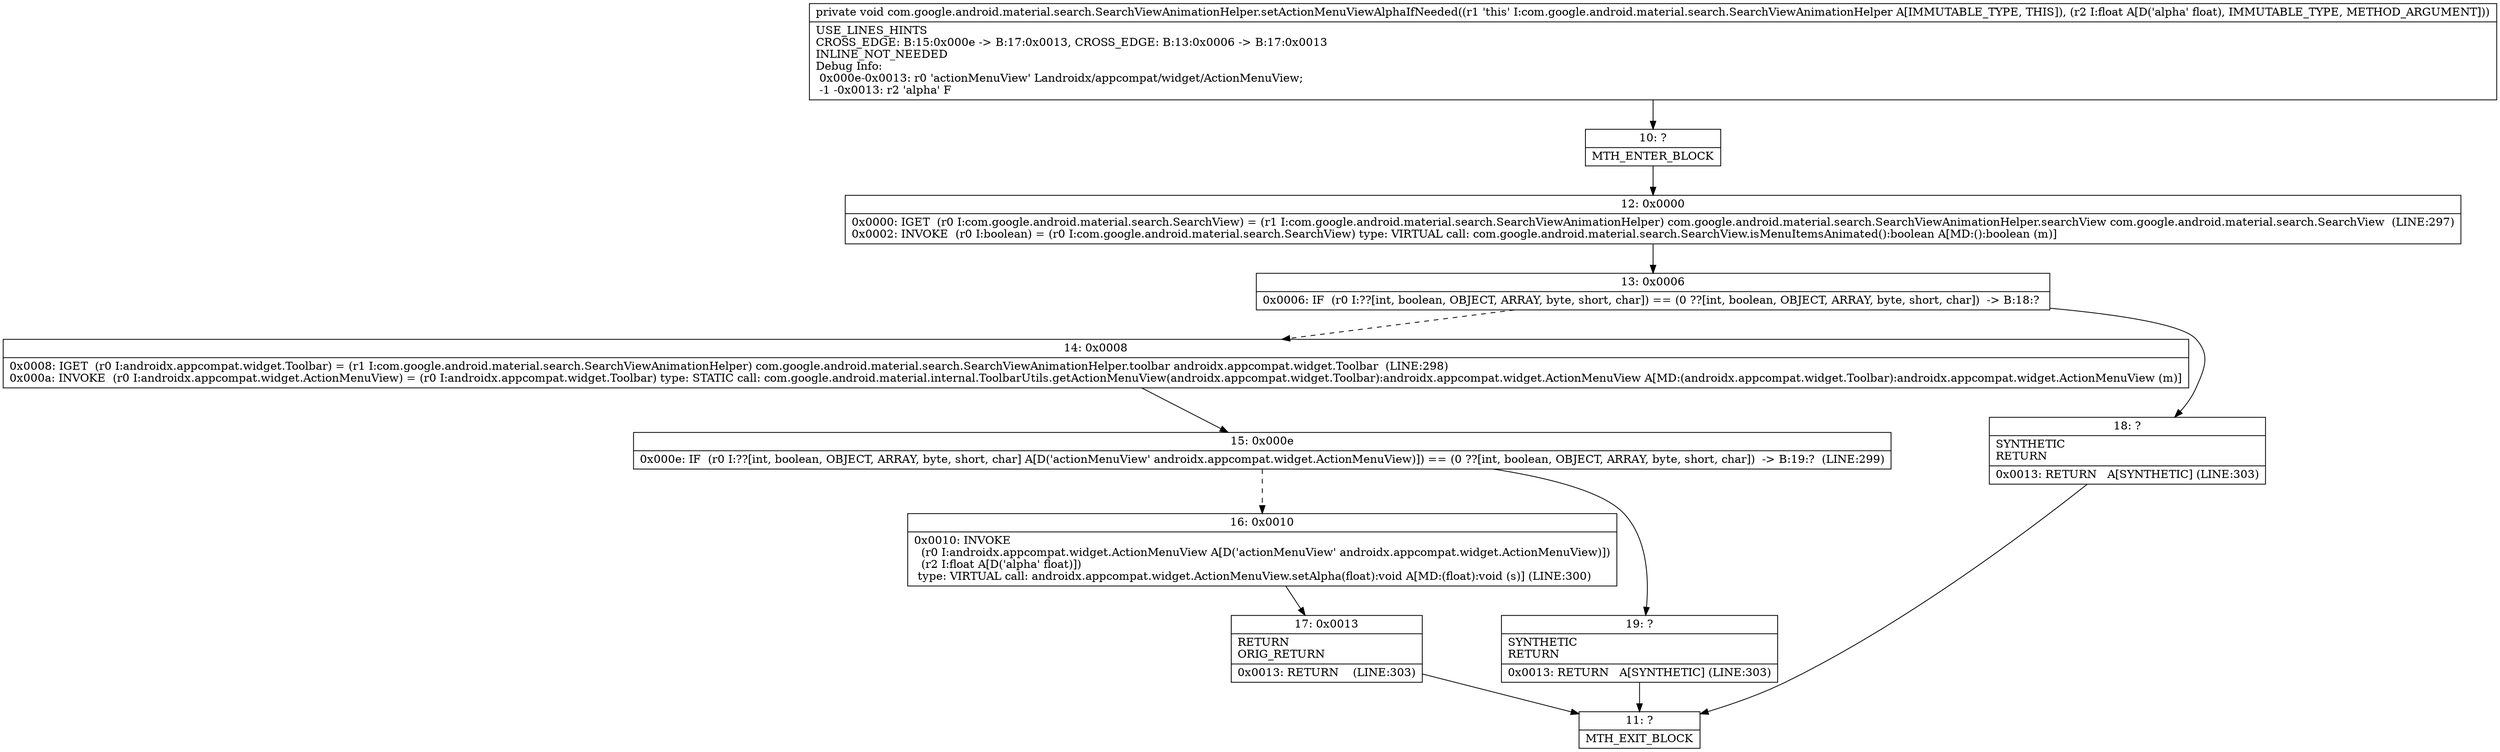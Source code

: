 digraph "CFG forcom.google.android.material.search.SearchViewAnimationHelper.setActionMenuViewAlphaIfNeeded(F)V" {
Node_10 [shape=record,label="{10\:\ ?|MTH_ENTER_BLOCK\l}"];
Node_12 [shape=record,label="{12\:\ 0x0000|0x0000: IGET  (r0 I:com.google.android.material.search.SearchView) = (r1 I:com.google.android.material.search.SearchViewAnimationHelper) com.google.android.material.search.SearchViewAnimationHelper.searchView com.google.android.material.search.SearchView  (LINE:297)\l0x0002: INVOKE  (r0 I:boolean) = (r0 I:com.google.android.material.search.SearchView) type: VIRTUAL call: com.google.android.material.search.SearchView.isMenuItemsAnimated():boolean A[MD:():boolean (m)]\l}"];
Node_13 [shape=record,label="{13\:\ 0x0006|0x0006: IF  (r0 I:??[int, boolean, OBJECT, ARRAY, byte, short, char]) == (0 ??[int, boolean, OBJECT, ARRAY, byte, short, char])  \-\> B:18:? \l}"];
Node_14 [shape=record,label="{14\:\ 0x0008|0x0008: IGET  (r0 I:androidx.appcompat.widget.Toolbar) = (r1 I:com.google.android.material.search.SearchViewAnimationHelper) com.google.android.material.search.SearchViewAnimationHelper.toolbar androidx.appcompat.widget.Toolbar  (LINE:298)\l0x000a: INVOKE  (r0 I:androidx.appcompat.widget.ActionMenuView) = (r0 I:androidx.appcompat.widget.Toolbar) type: STATIC call: com.google.android.material.internal.ToolbarUtils.getActionMenuView(androidx.appcompat.widget.Toolbar):androidx.appcompat.widget.ActionMenuView A[MD:(androidx.appcompat.widget.Toolbar):androidx.appcompat.widget.ActionMenuView (m)]\l}"];
Node_15 [shape=record,label="{15\:\ 0x000e|0x000e: IF  (r0 I:??[int, boolean, OBJECT, ARRAY, byte, short, char] A[D('actionMenuView' androidx.appcompat.widget.ActionMenuView)]) == (0 ??[int, boolean, OBJECT, ARRAY, byte, short, char])  \-\> B:19:?  (LINE:299)\l}"];
Node_16 [shape=record,label="{16\:\ 0x0010|0x0010: INVOKE  \l  (r0 I:androidx.appcompat.widget.ActionMenuView A[D('actionMenuView' androidx.appcompat.widget.ActionMenuView)])\l  (r2 I:float A[D('alpha' float)])\l type: VIRTUAL call: androidx.appcompat.widget.ActionMenuView.setAlpha(float):void A[MD:(float):void (s)] (LINE:300)\l}"];
Node_17 [shape=record,label="{17\:\ 0x0013|RETURN\lORIG_RETURN\l|0x0013: RETURN    (LINE:303)\l}"];
Node_11 [shape=record,label="{11\:\ ?|MTH_EXIT_BLOCK\l}"];
Node_19 [shape=record,label="{19\:\ ?|SYNTHETIC\lRETURN\l|0x0013: RETURN   A[SYNTHETIC] (LINE:303)\l}"];
Node_18 [shape=record,label="{18\:\ ?|SYNTHETIC\lRETURN\l|0x0013: RETURN   A[SYNTHETIC] (LINE:303)\l}"];
MethodNode[shape=record,label="{private void com.google.android.material.search.SearchViewAnimationHelper.setActionMenuViewAlphaIfNeeded((r1 'this' I:com.google.android.material.search.SearchViewAnimationHelper A[IMMUTABLE_TYPE, THIS]), (r2 I:float A[D('alpha' float), IMMUTABLE_TYPE, METHOD_ARGUMENT]))  | USE_LINES_HINTS\lCROSS_EDGE: B:15:0x000e \-\> B:17:0x0013, CROSS_EDGE: B:13:0x0006 \-\> B:17:0x0013\lINLINE_NOT_NEEDED\lDebug Info:\l  0x000e\-0x0013: r0 'actionMenuView' Landroidx\/appcompat\/widget\/ActionMenuView;\l  \-1 \-0x0013: r2 'alpha' F\l}"];
MethodNode -> Node_10;Node_10 -> Node_12;
Node_12 -> Node_13;
Node_13 -> Node_14[style=dashed];
Node_13 -> Node_18;
Node_14 -> Node_15;
Node_15 -> Node_16[style=dashed];
Node_15 -> Node_19;
Node_16 -> Node_17;
Node_17 -> Node_11;
Node_19 -> Node_11;
Node_18 -> Node_11;
}

